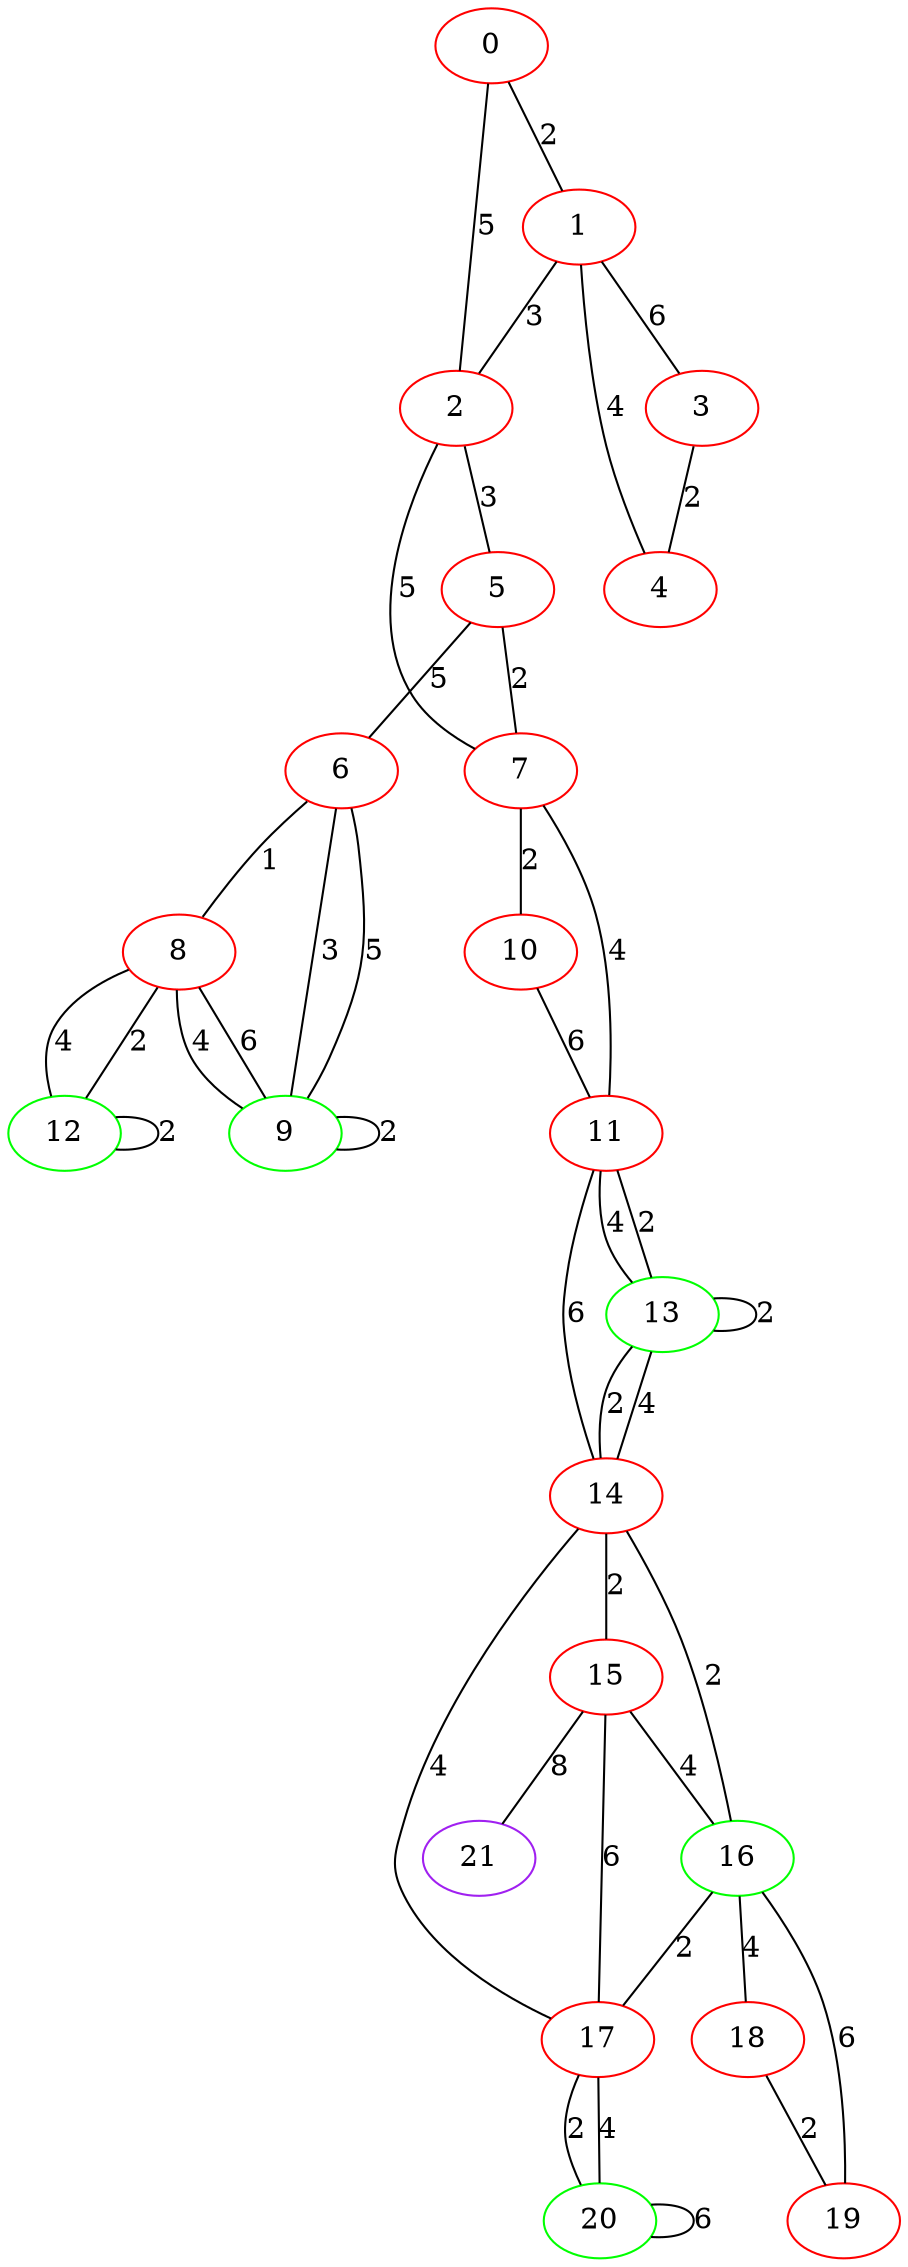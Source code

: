 graph "" {
0 [color=red, weight=1];
1 [color=red, weight=1];
2 [color=red, weight=1];
3 [color=red, weight=1];
4 [color=red, weight=1];
5 [color=red, weight=1];
6 [color=red, weight=1];
7 [color=red, weight=1];
8 [color=red, weight=1];
9 [color=green, weight=2];
10 [color=red, weight=1];
11 [color=red, weight=1];
12 [color=green, weight=2];
13 [color=green, weight=2];
14 [color=red, weight=1];
15 [color=red, weight=1];
16 [color=green, weight=2];
17 [color=red, weight=1];
18 [color=red, weight=1];
19 [color=red, weight=1];
20 [color=green, weight=2];
21 [color=purple, weight=4];
0 -- 1  [key=0, label=2];
0 -- 2  [key=0, label=5];
1 -- 2  [key=0, label=3];
1 -- 3  [key=0, label=6];
1 -- 4  [key=0, label=4];
2 -- 5  [key=0, label=3];
2 -- 7  [key=0, label=5];
3 -- 4  [key=0, label=2];
5 -- 6  [key=0, label=5];
5 -- 7  [key=0, label=2];
6 -- 8  [key=0, label=1];
6 -- 9  [key=0, label=3];
6 -- 9  [key=1, label=5];
7 -- 10  [key=0, label=2];
7 -- 11  [key=0, label=4];
8 -- 9  [key=0, label=4];
8 -- 9  [key=1, label=6];
8 -- 12  [key=0, label=4];
8 -- 12  [key=1, label=2];
9 -- 9  [key=0, label=2];
10 -- 11  [key=0, label=6];
11 -- 13  [key=0, label=2];
11 -- 13  [key=1, label=4];
11 -- 14  [key=0, label=6];
12 -- 12  [key=0, label=2];
13 -- 13  [key=0, label=2];
13 -- 14  [key=0, label=4];
13 -- 14  [key=1, label=2];
14 -- 16  [key=0, label=2];
14 -- 17  [key=0, label=4];
14 -- 15  [key=0, label=2];
15 -- 16  [key=0, label=4];
15 -- 17  [key=0, label=6];
15 -- 21  [key=0, label=8];
16 -- 17  [key=0, label=2];
16 -- 18  [key=0, label=4];
16 -- 19  [key=0, label=6];
17 -- 20  [key=0, label=2];
17 -- 20  [key=1, label=4];
18 -- 19  [key=0, label=2];
20 -- 20  [key=0, label=6];
}
